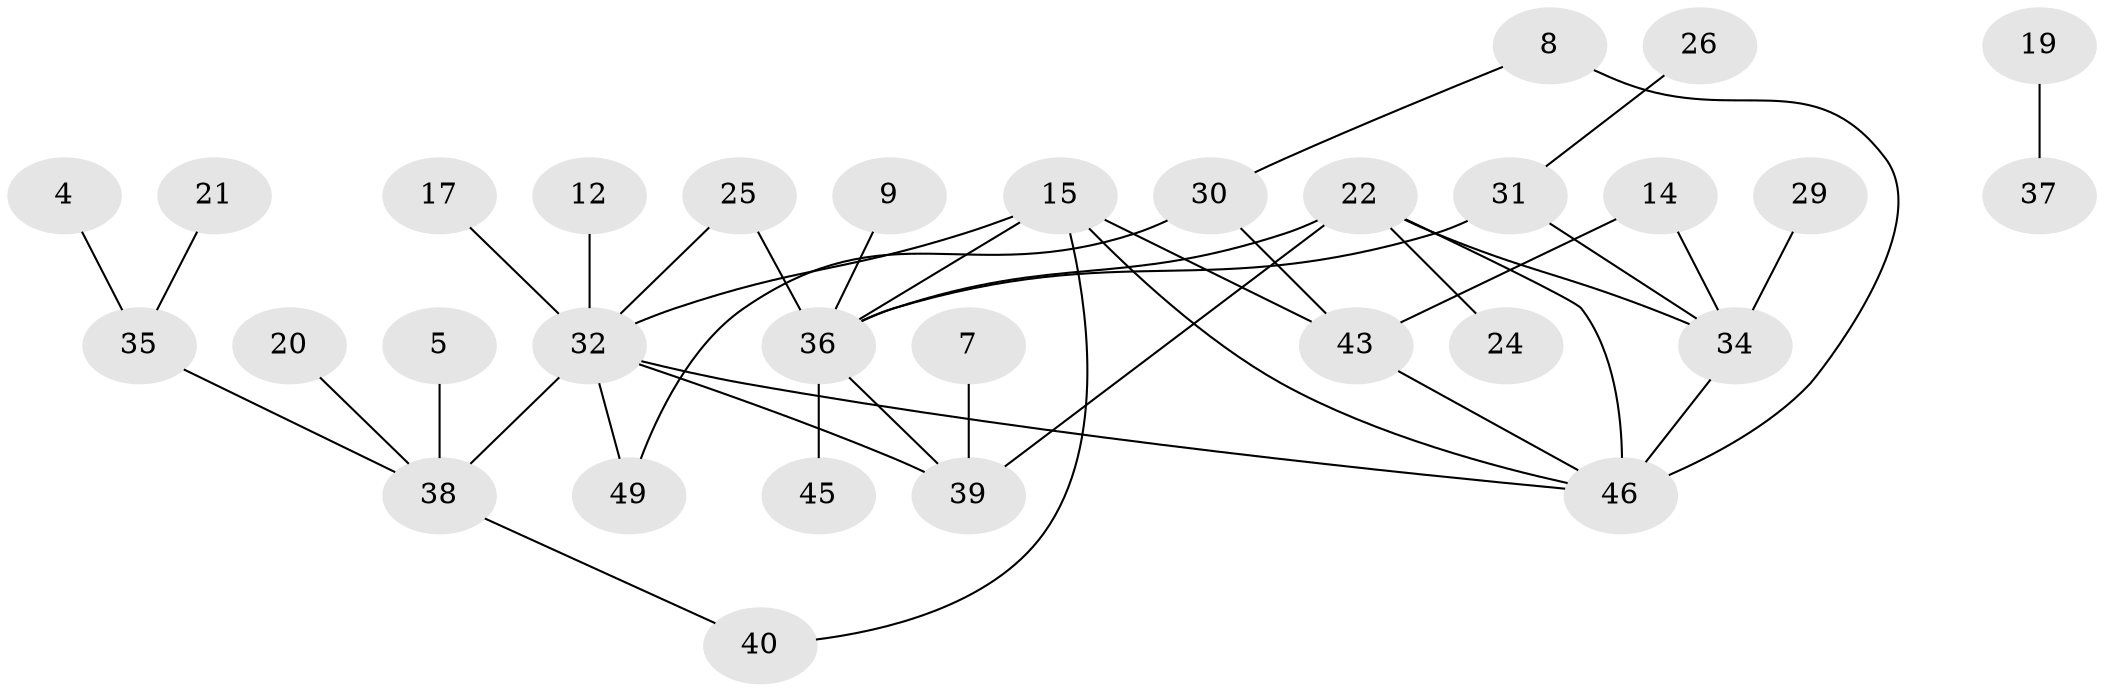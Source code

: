 // original degree distribution, {4: 0.05154639175257732, 2: 0.28865979381443296, 1: 0.26804123711340205, 0: 0.17525773195876287, 3: 0.14432989690721648, 5: 0.061855670103092786, 8: 0.010309278350515464}
// Generated by graph-tools (version 1.1) at 2025/25/03/09/25 03:25:23]
// undirected, 31 vertices, 41 edges
graph export_dot {
graph [start="1"]
  node [color=gray90,style=filled];
  4;
  5;
  7;
  8;
  9;
  12;
  14;
  15;
  17;
  19;
  20;
  21;
  22;
  24;
  25;
  26;
  29;
  30;
  31;
  32;
  34;
  35;
  36;
  37;
  38;
  39;
  40;
  43;
  45;
  46;
  49;
  4 -- 35 [weight=1.0];
  5 -- 38 [weight=1.0];
  7 -- 39 [weight=1.0];
  8 -- 30 [weight=1.0];
  8 -- 46 [weight=2.0];
  9 -- 36 [weight=1.0];
  12 -- 32 [weight=1.0];
  14 -- 34 [weight=1.0];
  14 -- 43 [weight=1.0];
  15 -- 32 [weight=1.0];
  15 -- 36 [weight=1.0];
  15 -- 40 [weight=1.0];
  15 -- 43 [weight=1.0];
  15 -- 46 [weight=1.0];
  17 -- 32 [weight=1.0];
  19 -- 37 [weight=1.0];
  20 -- 38 [weight=1.0];
  21 -- 35 [weight=1.0];
  22 -- 24 [weight=1.0];
  22 -- 34 [weight=1.0];
  22 -- 36 [weight=1.0];
  22 -- 39 [weight=1.0];
  22 -- 46 [weight=1.0];
  25 -- 32 [weight=1.0];
  25 -- 36 [weight=1.0];
  26 -- 31 [weight=1.0];
  29 -- 34 [weight=1.0];
  30 -- 43 [weight=2.0];
  30 -- 49 [weight=1.0];
  31 -- 34 [weight=1.0];
  31 -- 36 [weight=1.0];
  32 -- 38 [weight=1.0];
  32 -- 39 [weight=1.0];
  32 -- 46 [weight=1.0];
  32 -- 49 [weight=1.0];
  34 -- 46 [weight=1.0];
  35 -- 38 [weight=1.0];
  36 -- 39 [weight=1.0];
  36 -- 45 [weight=1.0];
  38 -- 40 [weight=1.0];
  43 -- 46 [weight=1.0];
}
